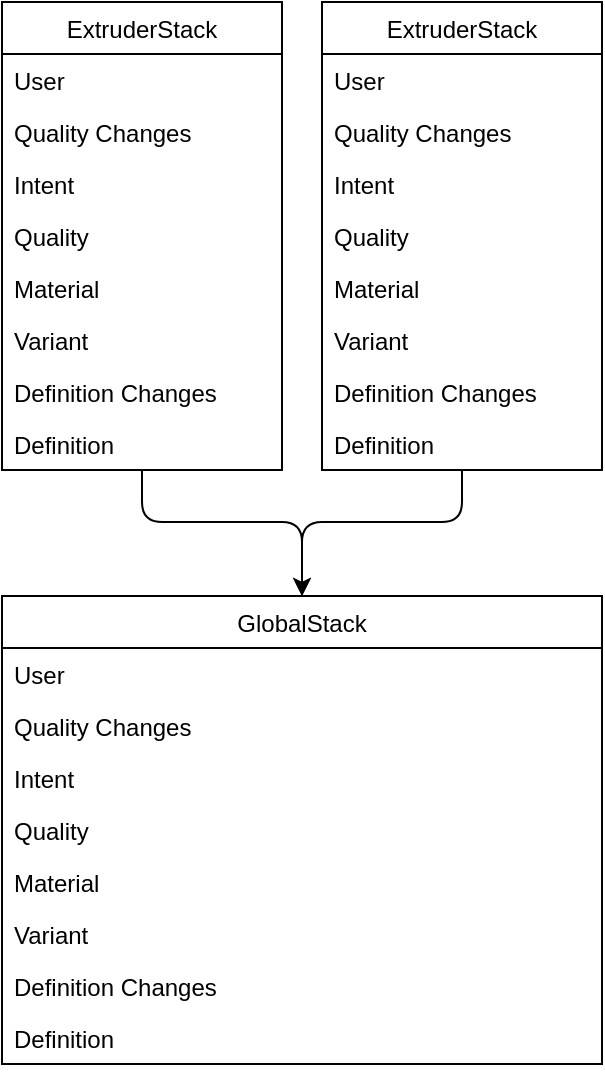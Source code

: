 <mxfile version="12.4.3" type="device" pages="1"><diagram id="05EojhSyumsKE0fvOSX8" name="Page-1"><mxGraphModel dx="1422" dy="767" grid="1" gridSize="10" guides="1" tooltips="1" connect="1" arrows="1" fold="1" page="1" pageScale="1" pageWidth="827" pageHeight="1169" math="0" shadow="0"><root><mxCell id="0"/><mxCell id="1" parent="0"/><mxCell id="Vr2z54eTuzl9SYxc8__t-3" value="ExtruderStack" style="swimlane;fontStyle=0;childLayout=stackLayout;horizontal=1;startSize=26;fillColor=none;horizontalStack=0;resizeParent=1;resizeParentMax=0;resizeLast=0;collapsible=1;marginBottom=0;" vertex="1" parent="1"><mxGeometry x="190" y="170" width="140" height="234" as="geometry"/></mxCell><mxCell id="Vr2z54eTuzl9SYxc8__t-4" value="User" style="text;strokeColor=none;fillColor=none;align=left;verticalAlign=top;spacingLeft=4;spacingRight=4;overflow=hidden;rotatable=0;points=[[0,0.5],[1,0.5]];portConstraint=eastwest;" vertex="1" parent="Vr2z54eTuzl9SYxc8__t-3"><mxGeometry y="26" width="140" height="26" as="geometry"/></mxCell><mxCell id="Vr2z54eTuzl9SYxc8__t-5" value="Quality Changes" style="text;strokeColor=none;fillColor=none;align=left;verticalAlign=top;spacingLeft=4;spacingRight=4;overflow=hidden;rotatable=0;points=[[0,0.5],[1,0.5]];portConstraint=eastwest;" vertex="1" parent="Vr2z54eTuzl9SYxc8__t-3"><mxGeometry y="52" width="140" height="26" as="geometry"/></mxCell><mxCell id="Vr2z54eTuzl9SYxc8__t-6" value="Intent" style="text;strokeColor=none;fillColor=none;align=left;verticalAlign=top;spacingLeft=4;spacingRight=4;overflow=hidden;rotatable=0;points=[[0,0.5],[1,0.5]];portConstraint=eastwest;" vertex="1" parent="Vr2z54eTuzl9SYxc8__t-3"><mxGeometry y="78" width="140" height="26" as="geometry"/></mxCell><mxCell id="Vr2z54eTuzl9SYxc8__t-7" value="Quality" style="text;strokeColor=none;fillColor=none;align=left;verticalAlign=top;spacingLeft=4;spacingRight=4;overflow=hidden;rotatable=0;points=[[0,0.5],[1,0.5]];portConstraint=eastwest;" vertex="1" parent="Vr2z54eTuzl9SYxc8__t-3"><mxGeometry y="104" width="140" height="26" as="geometry"/></mxCell><mxCell id="Vr2z54eTuzl9SYxc8__t-8" value="Material" style="text;strokeColor=none;fillColor=none;align=left;verticalAlign=top;spacingLeft=4;spacingRight=4;overflow=hidden;rotatable=0;points=[[0,0.5],[1,0.5]];portConstraint=eastwest;" vertex="1" parent="Vr2z54eTuzl9SYxc8__t-3"><mxGeometry y="130" width="140" height="26" as="geometry"/></mxCell><mxCell id="Vr2z54eTuzl9SYxc8__t-9" value="Variant" style="text;strokeColor=none;fillColor=none;align=left;verticalAlign=top;spacingLeft=4;spacingRight=4;overflow=hidden;rotatable=0;points=[[0,0.5],[1,0.5]];portConstraint=eastwest;" vertex="1" parent="Vr2z54eTuzl9SYxc8__t-3"><mxGeometry y="156" width="140" height="26" as="geometry"/></mxCell><mxCell id="Vr2z54eTuzl9SYxc8__t-10" value="Definition Changes" style="text;strokeColor=none;fillColor=none;align=left;verticalAlign=top;spacingLeft=4;spacingRight=4;overflow=hidden;rotatable=0;points=[[0,0.5],[1,0.5]];portConstraint=eastwest;" vertex="1" parent="Vr2z54eTuzl9SYxc8__t-3"><mxGeometry y="182" width="140" height="26" as="geometry"/></mxCell><mxCell id="Vr2z54eTuzl9SYxc8__t-11" value="Definition" style="text;strokeColor=none;fillColor=none;align=left;verticalAlign=top;spacingLeft=4;spacingRight=4;overflow=hidden;rotatable=0;points=[[0,0.5],[1,0.5]];portConstraint=eastwest;" vertex="1" parent="Vr2z54eTuzl9SYxc8__t-3"><mxGeometry y="208" width="140" height="26" as="geometry"/></mxCell><mxCell id="Vr2z54eTuzl9SYxc8__t-21" value="GlobalStack" style="swimlane;fontStyle=0;childLayout=stackLayout;horizontal=1;startSize=26;fillColor=none;horizontalStack=0;resizeParent=1;resizeParentMax=0;resizeLast=0;collapsible=1;marginBottom=0;" vertex="1" parent="1"><mxGeometry x="190" y="467" width="300" height="234" as="geometry"/></mxCell><mxCell id="Vr2z54eTuzl9SYxc8__t-22" value="User" style="text;strokeColor=none;fillColor=none;align=left;verticalAlign=top;spacingLeft=4;spacingRight=4;overflow=hidden;rotatable=0;points=[[0,0.5],[1,0.5]];portConstraint=eastwest;" vertex="1" parent="Vr2z54eTuzl9SYxc8__t-21"><mxGeometry y="26" width="300" height="26" as="geometry"/></mxCell><mxCell id="Vr2z54eTuzl9SYxc8__t-23" value="Quality Changes" style="text;strokeColor=none;fillColor=none;align=left;verticalAlign=top;spacingLeft=4;spacingRight=4;overflow=hidden;rotatable=0;points=[[0,0.5],[1,0.5]];portConstraint=eastwest;" vertex="1" parent="Vr2z54eTuzl9SYxc8__t-21"><mxGeometry y="52" width="300" height="26" as="geometry"/></mxCell><mxCell id="Vr2z54eTuzl9SYxc8__t-24" value="Intent" style="text;strokeColor=none;fillColor=none;align=left;verticalAlign=top;spacingLeft=4;spacingRight=4;overflow=hidden;rotatable=0;points=[[0,0.5],[1,0.5]];portConstraint=eastwest;" vertex="1" parent="Vr2z54eTuzl9SYxc8__t-21"><mxGeometry y="78" width="300" height="26" as="geometry"/></mxCell><mxCell id="Vr2z54eTuzl9SYxc8__t-25" value="Quality" style="text;strokeColor=none;fillColor=none;align=left;verticalAlign=top;spacingLeft=4;spacingRight=4;overflow=hidden;rotatable=0;points=[[0,0.5],[1,0.5]];portConstraint=eastwest;" vertex="1" parent="Vr2z54eTuzl9SYxc8__t-21"><mxGeometry y="104" width="300" height="26" as="geometry"/></mxCell><mxCell id="Vr2z54eTuzl9SYxc8__t-26" value="Material" style="text;strokeColor=none;fillColor=none;align=left;verticalAlign=top;spacingLeft=4;spacingRight=4;overflow=hidden;rotatable=0;points=[[0,0.5],[1,0.5]];portConstraint=eastwest;" vertex="1" parent="Vr2z54eTuzl9SYxc8__t-21"><mxGeometry y="130" width="300" height="26" as="geometry"/></mxCell><mxCell id="Vr2z54eTuzl9SYxc8__t-27" value="Variant" style="text;strokeColor=none;fillColor=none;align=left;verticalAlign=top;spacingLeft=4;spacingRight=4;overflow=hidden;rotatable=0;points=[[0,0.5],[1,0.5]];portConstraint=eastwest;" vertex="1" parent="Vr2z54eTuzl9SYxc8__t-21"><mxGeometry y="156" width="300" height="26" as="geometry"/></mxCell><mxCell id="Vr2z54eTuzl9SYxc8__t-28" value="Definition Changes" style="text;strokeColor=none;fillColor=none;align=left;verticalAlign=top;spacingLeft=4;spacingRight=4;overflow=hidden;rotatable=0;points=[[0,0.5],[1,0.5]];portConstraint=eastwest;" vertex="1" parent="Vr2z54eTuzl9SYxc8__t-21"><mxGeometry y="182" width="300" height="26" as="geometry"/></mxCell><mxCell id="Vr2z54eTuzl9SYxc8__t-29" value="Definition" style="text;strokeColor=none;fillColor=none;align=left;verticalAlign=top;spacingLeft=4;spacingRight=4;overflow=hidden;rotatable=0;points=[[0,0.5],[1,0.5]];portConstraint=eastwest;" vertex="1" parent="Vr2z54eTuzl9SYxc8__t-21"><mxGeometry y="208" width="300" height="26" as="geometry"/></mxCell><mxCell id="Vr2z54eTuzl9SYxc8__t-12" value="ExtruderStack" style="swimlane;fontStyle=0;childLayout=stackLayout;horizontal=1;startSize=26;fillColor=none;horizontalStack=0;resizeParent=1;resizeParentMax=0;resizeLast=0;collapsible=1;marginBottom=0;" vertex="1" parent="1"><mxGeometry x="350" y="170" width="140" height="234" as="geometry"/></mxCell><mxCell id="Vr2z54eTuzl9SYxc8__t-13" value="User" style="text;strokeColor=none;fillColor=none;align=left;verticalAlign=top;spacingLeft=4;spacingRight=4;overflow=hidden;rotatable=0;points=[[0,0.5],[1,0.5]];portConstraint=eastwest;" vertex="1" parent="Vr2z54eTuzl9SYxc8__t-12"><mxGeometry y="26" width="140" height="26" as="geometry"/></mxCell><mxCell id="Vr2z54eTuzl9SYxc8__t-14" value="Quality Changes" style="text;strokeColor=none;fillColor=none;align=left;verticalAlign=top;spacingLeft=4;spacingRight=4;overflow=hidden;rotatable=0;points=[[0,0.5],[1,0.5]];portConstraint=eastwest;" vertex="1" parent="Vr2z54eTuzl9SYxc8__t-12"><mxGeometry y="52" width="140" height="26" as="geometry"/></mxCell><mxCell id="Vr2z54eTuzl9SYxc8__t-15" value="Intent" style="text;strokeColor=none;fillColor=none;align=left;verticalAlign=top;spacingLeft=4;spacingRight=4;overflow=hidden;rotatable=0;points=[[0,0.5],[1,0.5]];portConstraint=eastwest;" vertex="1" parent="Vr2z54eTuzl9SYxc8__t-12"><mxGeometry y="78" width="140" height="26" as="geometry"/></mxCell><mxCell id="Vr2z54eTuzl9SYxc8__t-16" value="Quality" style="text;strokeColor=none;fillColor=none;align=left;verticalAlign=top;spacingLeft=4;spacingRight=4;overflow=hidden;rotatable=0;points=[[0,0.5],[1,0.5]];portConstraint=eastwest;" vertex="1" parent="Vr2z54eTuzl9SYxc8__t-12"><mxGeometry y="104" width="140" height="26" as="geometry"/></mxCell><mxCell id="Vr2z54eTuzl9SYxc8__t-17" value="Material" style="text;strokeColor=none;fillColor=none;align=left;verticalAlign=top;spacingLeft=4;spacingRight=4;overflow=hidden;rotatable=0;points=[[0,0.5],[1,0.5]];portConstraint=eastwest;" vertex="1" parent="Vr2z54eTuzl9SYxc8__t-12"><mxGeometry y="130" width="140" height="26" as="geometry"/></mxCell><mxCell id="Vr2z54eTuzl9SYxc8__t-18" value="Variant" style="text;strokeColor=none;fillColor=none;align=left;verticalAlign=top;spacingLeft=4;spacingRight=4;overflow=hidden;rotatable=0;points=[[0,0.5],[1,0.5]];portConstraint=eastwest;" vertex="1" parent="Vr2z54eTuzl9SYxc8__t-12"><mxGeometry y="156" width="140" height="26" as="geometry"/></mxCell><mxCell id="Vr2z54eTuzl9SYxc8__t-19" value="Definition Changes" style="text;strokeColor=none;fillColor=none;align=left;verticalAlign=top;spacingLeft=4;spacingRight=4;overflow=hidden;rotatable=0;points=[[0,0.5],[1,0.5]];portConstraint=eastwest;" vertex="1" parent="Vr2z54eTuzl9SYxc8__t-12"><mxGeometry y="182" width="140" height="26" as="geometry"/></mxCell><mxCell id="Vr2z54eTuzl9SYxc8__t-20" value="Definition" style="text;strokeColor=none;fillColor=none;align=left;verticalAlign=top;spacingLeft=4;spacingRight=4;overflow=hidden;rotatable=0;points=[[0,0.5],[1,0.5]];portConstraint=eastwest;" vertex="1" parent="Vr2z54eTuzl9SYxc8__t-12"><mxGeometry y="208" width="140" height="26" as="geometry"/></mxCell><mxCell id="Vr2z54eTuzl9SYxc8__t-30" value="" style="endArrow=classic;html=1;entryX=0.5;entryY=0;entryDx=0;entryDy=0;exitX=0.5;exitY=1;exitDx=0;exitDy=0;" edge="1" parent="1" source="Vr2z54eTuzl9SYxc8__t-3" target="Vr2z54eTuzl9SYxc8__t-21"><mxGeometry width="50" height="50" relative="1" as="geometry"><mxPoint x="190" y="420" as="sourcePoint"/><mxPoint x="240" y="690" as="targetPoint"/><Array as="points"><mxPoint x="260" y="430"/><mxPoint x="340" y="430"/></Array></mxGeometry></mxCell><mxCell id="Vr2z54eTuzl9SYxc8__t-31" value="" style="endArrow=classic;html=1;exitX=0.5;exitY=1;exitDx=0;exitDy=0;exitPerimeter=0;entryX=0.5;entryY=0;entryDx=0;entryDy=0;" edge="1" parent="1" source="Vr2z54eTuzl9SYxc8__t-20" target="Vr2z54eTuzl9SYxc8__t-21"><mxGeometry width="50" height="50" relative="1" as="geometry"><mxPoint x="620" y="470" as="sourcePoint"/><mxPoint x="670" y="420" as="targetPoint"/><Array as="points"><mxPoint x="420" y="430"/><mxPoint x="340" y="430"/></Array></mxGeometry></mxCell></root></mxGraphModel></diagram></mxfile>